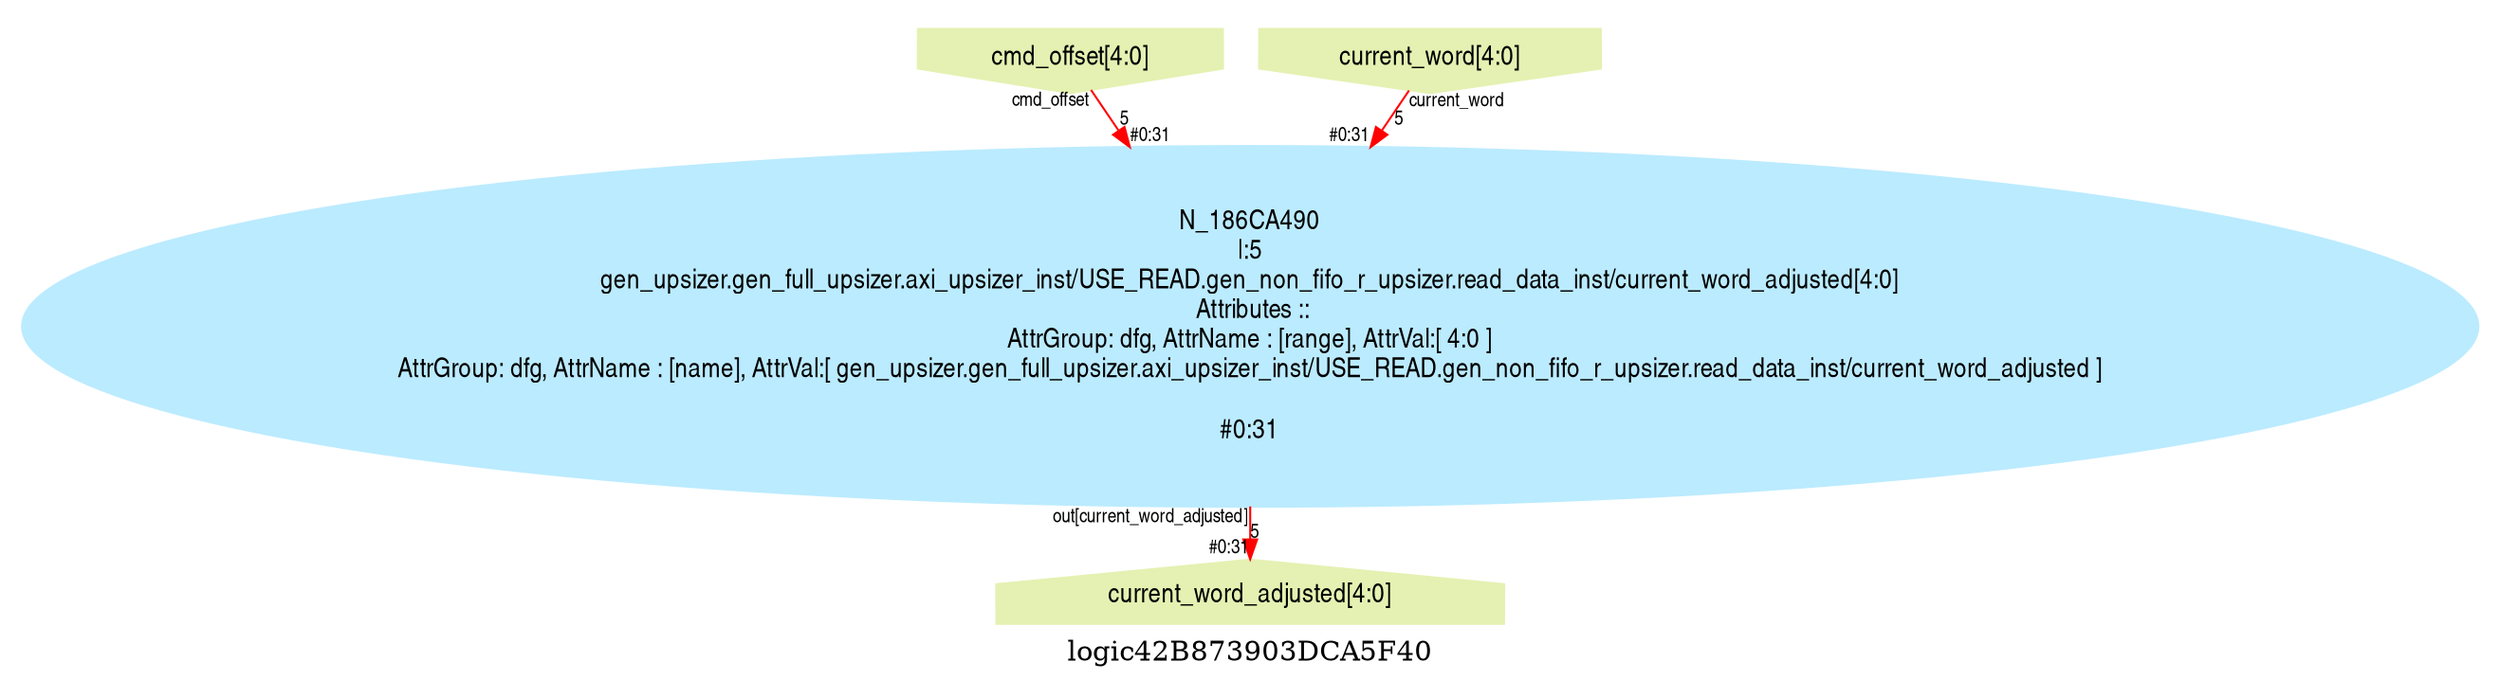digraph logic42B873903DCA5F40 {
graph [label="logic42B873903DCA5F40", margin="0.1,0.1", size="100,100", ranksep=0.1, splines=true];
node [style=filled, color="#ffee80", fontname=helveticanarrow];
edge [color="#ff0000", fontsize=10, fontname=helveticanarrow];
{ rank = source;logic42B873903DCA5F40_cmd_offset [label="cmd_offset[4:0]", shape=invhouse, color="#e4f1b2"];
logic42B873903DCA5F40_current_word [label="current_word[4:0]", shape=invhouse, color="#e4f1b2"];
}
{ rank = sink;logic42B873903DCA5F40_current_word_adjusted [label="current_word_adjusted[4:0]", shape=house, color="#e4f1b2"];
}
N_186CA490 [label="N_186CA490\n|:5\ngen_upsizer.gen_full_upsizer.axi_upsizer_inst/USE_READ.gen_non_fifo_r_upsizer.read_data_inst/current_word_adjusted[4:0]\n Attributes ::\nAttrGroup: dfg, AttrName : [range], AttrVal:[ 4:0 ]\nAttrGroup: dfg, AttrName : [name], AttrVal:[ gen_upsizer.gen_full_upsizer.axi_upsizer_inst/USE_READ.gen_non_fifo_r_upsizer.read_data_inst/current_word_adjusted ]\n\n#0:31\n", color="#bbebff"];
logic42B873903DCA5F40_cmd_offset -> N_186CA490 [label="5", taillabel=<cmd_offset>, headlabel=<B>, headlabel=<#0:31>];
logic42B873903DCA5F40_current_word -> N_186CA490 [label="5", taillabel=<current_word>, headlabel=<A>, headlabel=<#0:31>];
N_186CA490 -> logic42B873903DCA5F40_current_word_adjusted [label="5", taillabel=<out[current_word_adjusted]>, headlabel=<current_word_adjusted>, headlabel=<#0:31>];
}
